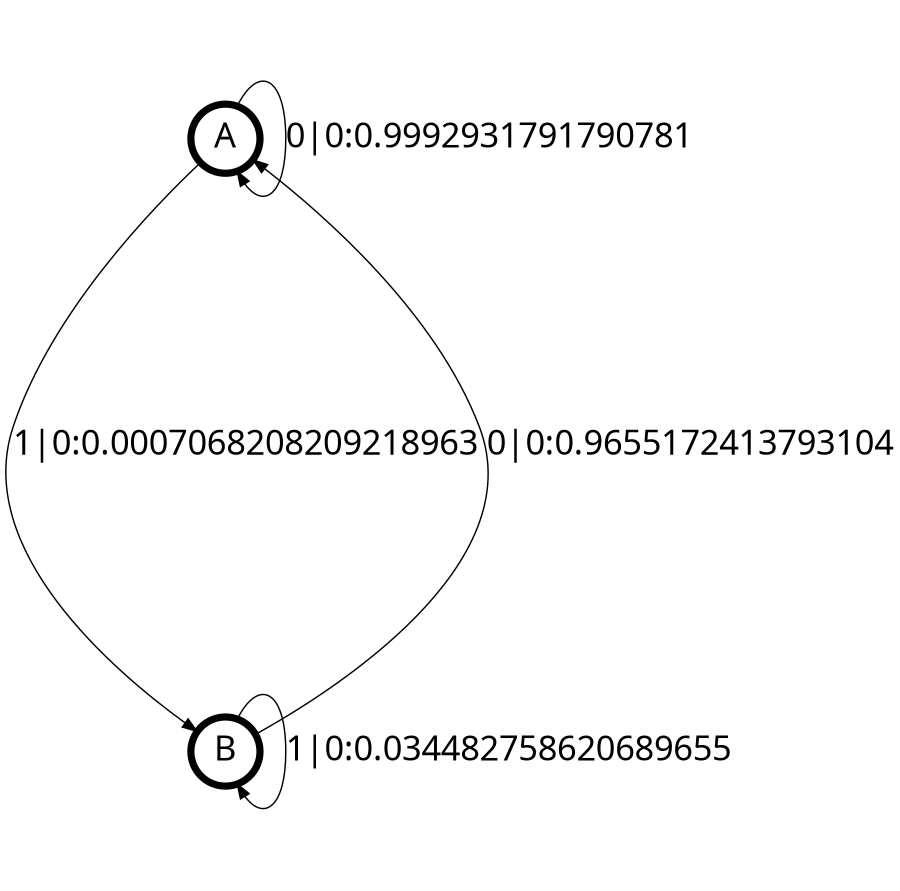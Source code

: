 digraph  {
size = "6,8.5";
ratio = "fill";
node
[shape = circle];
node [fontsize = 24];
node [penwidth = 5];
edge [fontsize = 24];
node [fontname = "CMU Serif Roman"];
graph [fontname = "CMU Serif Roman"];
edge [fontname = "CMU Serif Roman"];
A -> A [label = "0|0:0.9992931791790781\l"];
A -> B [label = "1|0:0.0007068208209218963\l"];
B -> A [label = "0|0:0.9655172413793104\l"];
B -> B [label = "1|0:0.034482758620689655\l"];
}